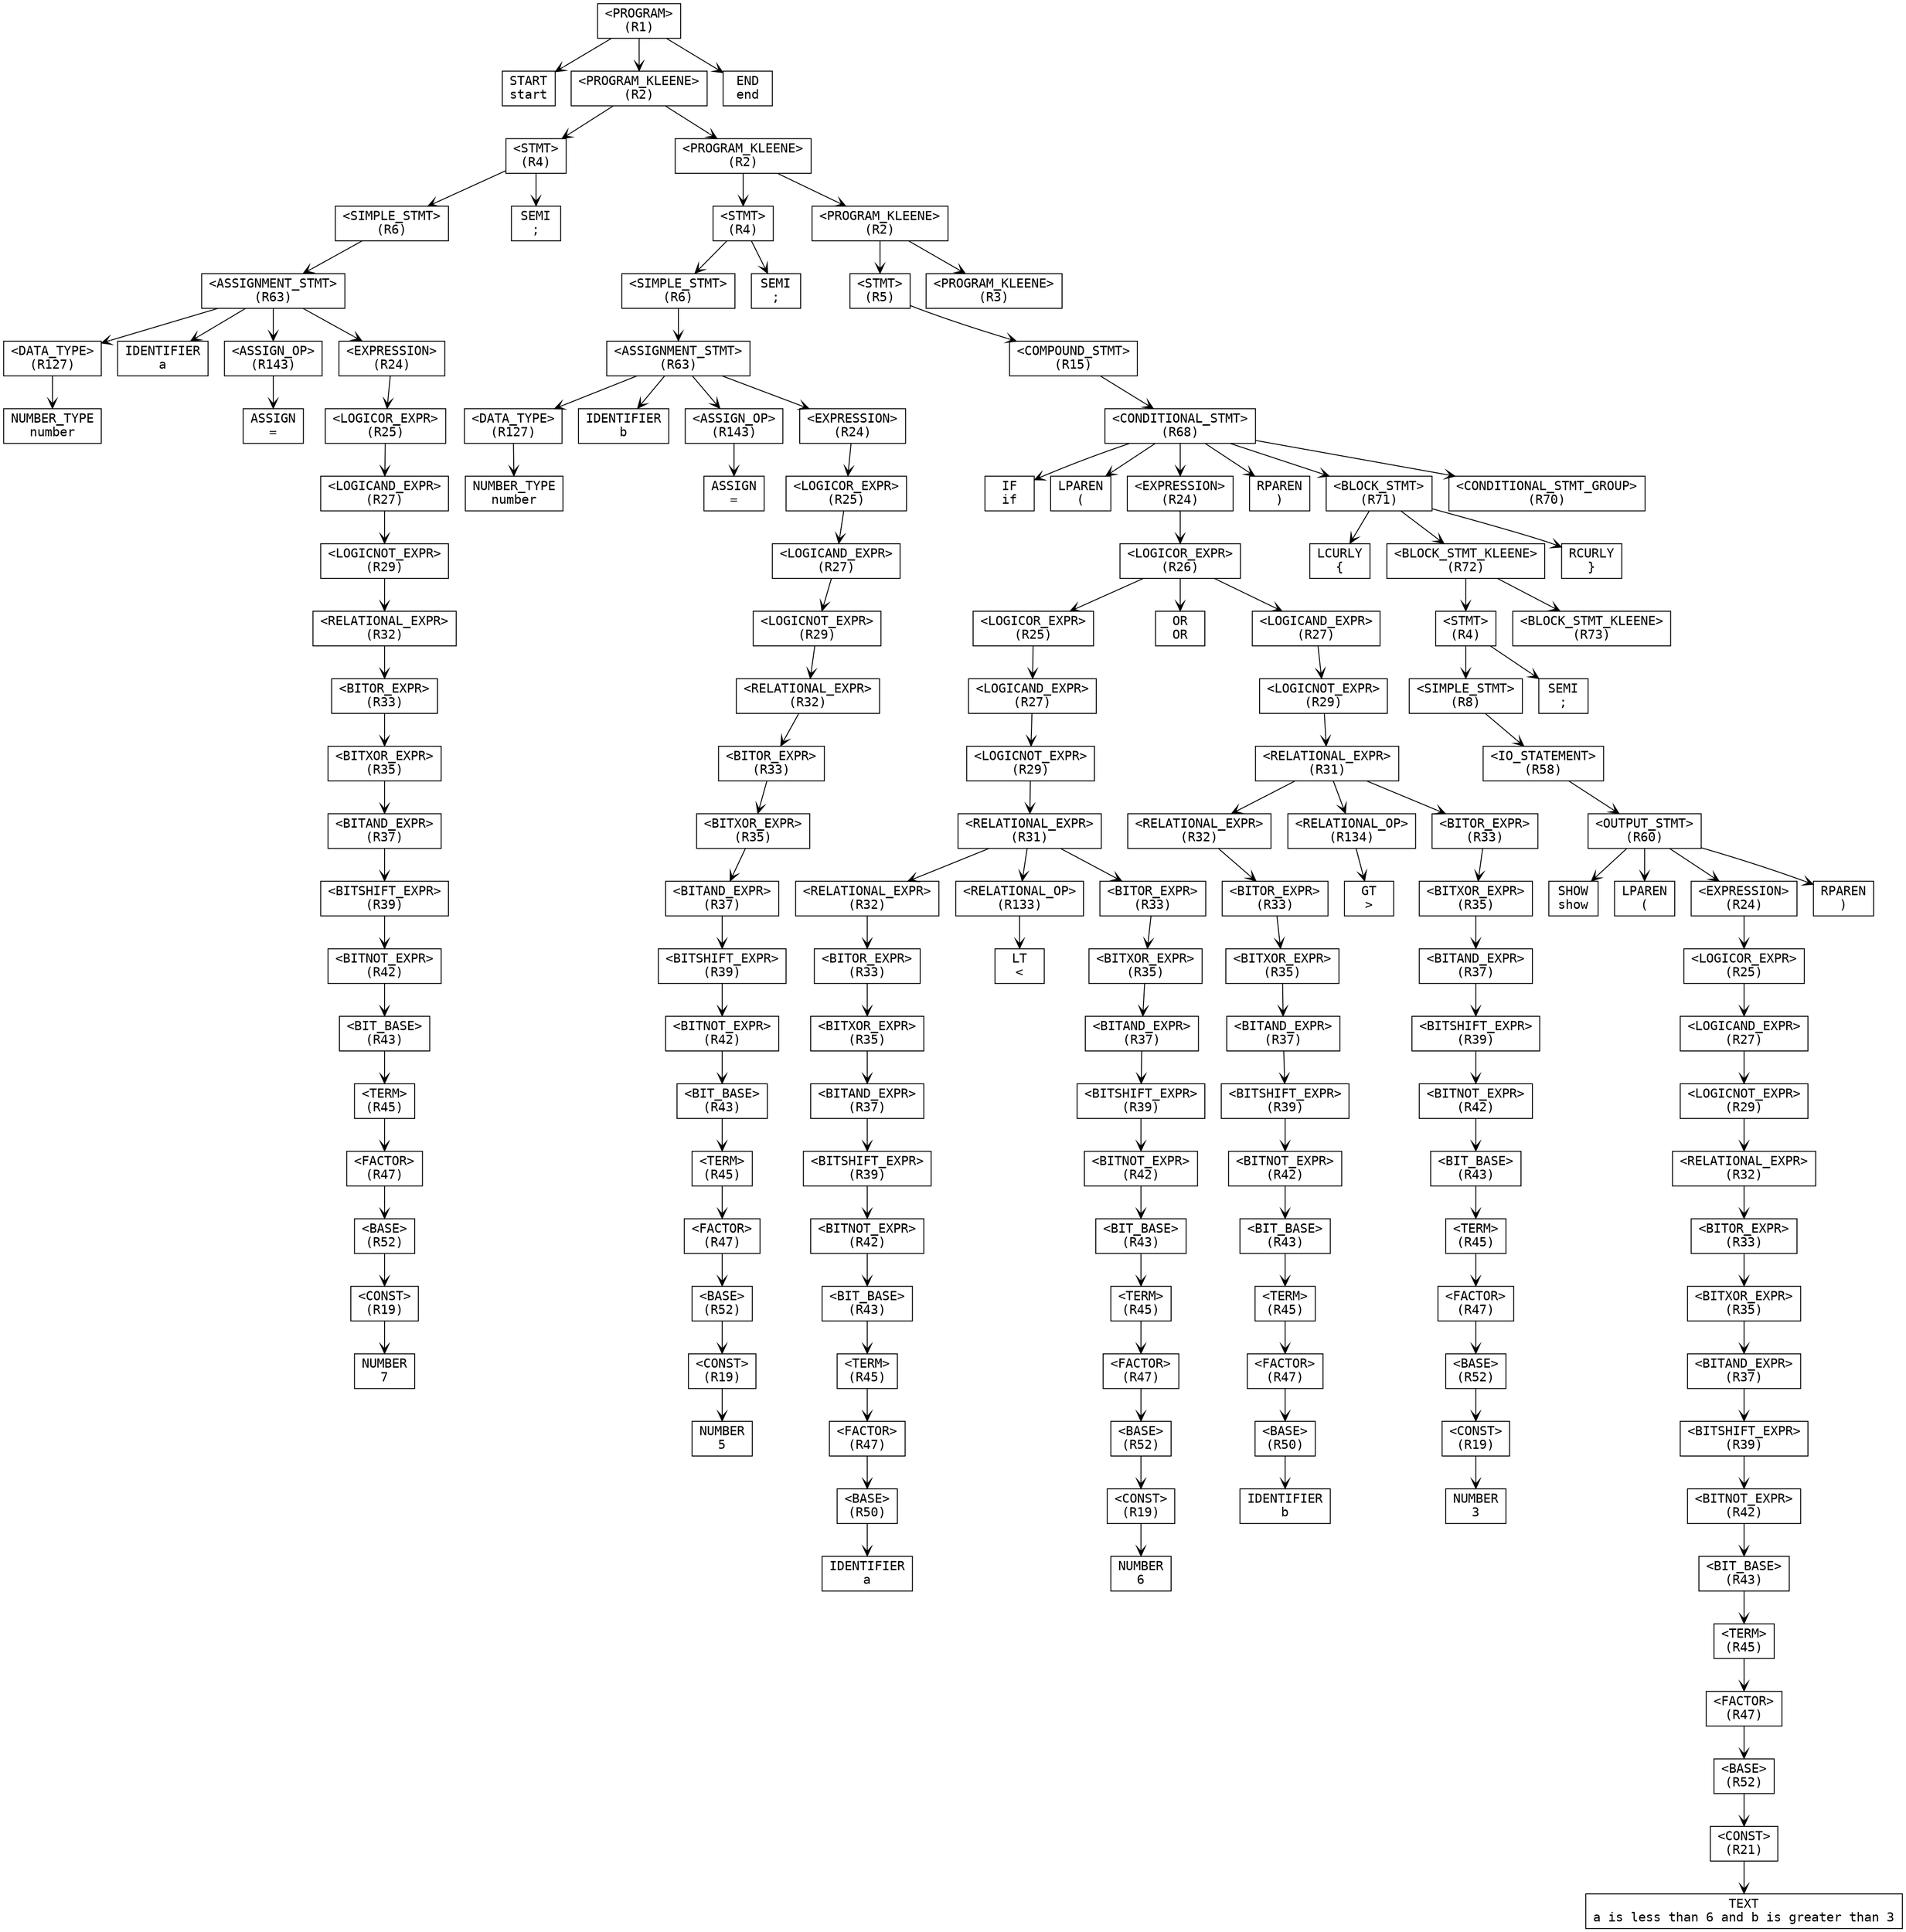 digraph ParseTree {
  node [shape=box, fontname="Courier"];
  edge [arrowhead=vee];
  n1201800545 [label="<PROGRAM>\n(R1)"];
  n1961605371 [label="START\nstart"];
  n1201800545 -> n1961605371;
  n1536781295 [label="<PROGRAM_KLEENE>\n(R2)"];
  n689754290 [label="<STMT>\n(R4)"];
  n1654236199 [label="<SIMPLE_STMT>\n(R6)"];
  n817180867 [label="<ASSIGNMENT_STMT>\n(R63)"];
  n543417129 [label="<DATA_TYPE>\n(R127)"];
  n1865760471 [label="NUMBER_TYPE\nnumber"];
  n543417129 -> n1865760471;
  n817180867 -> n543417129;
  n1084360586 [label="IDENTIFIER\na"];
  n817180867 -> n1084360586;
  n1493697653 [label="<ASSIGN_OP>\n(R143)"];
  n1716379350 [label="ASSIGN\n="];
  n1493697653 -> n1716379350;
  n817180867 -> n1493697653;
  n550016846 [label="<EXPRESSION>\n(R24)"];
  n1887853194 [label="<LOGICOR_EXPR>\n(R25)"];
  n1773454147 [label="<LOGICAND_EXPR>\n(R27)"];
  n1627851725 [label="<LOGICNOT_EXPR>\n(R29)"];
  n85033540 [label="<RELATIONAL_EXPR>\n(R32)"];
  n1199688294 [label="<BITOR_EXPR>\n(R33)"];
  n140556046 [label="<BITXOR_EXPR>\n(R35)"];
  n1373670572 [label="<BITAND_EXPR>\n(R37)"];
  n1491744630 [label="<BITSHIFT_EXPR>\n(R39)"];
  n292619511 [label="<BITNOT_EXPR>\n(R42)"];
  n480512272 [label="<BIT_BASE>\n(R43)"];
  n1240757188 [label="<TERM>\n(R45)"];
  n1076669451 [label="<FACTOR>\n(R47)"];
  n1499684421 [label="<BASE>\n(R52)"];
  n1697849584 [label="<CONST>\n(R19)"];
  n263394753 [label="NUMBER\n7"];
  n1697849584 -> n263394753;
  n1499684421 -> n1697849584;
  n1076669451 -> n1499684421;
  n1240757188 -> n1076669451;
  n480512272 -> n1240757188;
  n292619511 -> n480512272;
  n1491744630 -> n292619511;
  n1373670572 -> n1491744630;
  n140556046 -> n1373670572;
  n1199688294 -> n140556046;
  n85033540 -> n1199688294;
  n1627851725 -> n85033540;
  n1773454147 -> n1627851725;
  n1887853194 -> n1773454147;
  n550016846 -> n1887853194;
  n817180867 -> n550016846;
  n1654236199 -> n817180867;
  n689754290 -> n1654236199;
  n710589640 [label="SEMI\n;"];
  n689754290 -> n710589640;
  n1536781295 -> n689754290;
  n1762156208 [label="<PROGRAM_KLEENE>\n(R2)"];
  n364959681 [label="<STMT>\n(R4)"];
  n46847397 [label="<SIMPLE_STMT>\n(R6)"];
  n2106168776 [label="<ASSIGNMENT_STMT>\n(R63)"];
  n1457498391 [label="<DATA_TYPE>\n(R127)"];
  n1169294034 [label="NUMBER_TYPE\nnumber"];
  n1457498391 -> n1169294034;
  n2106168776 -> n1457498391;
  n293703740 [label="IDENTIFIER\nb"];
  n2106168776 -> n293703740;
  n538402833 [label="<ASSIGN_OP>\n(R143)"];
  n187429397 [label="ASSIGN\n="];
  n538402833 -> n187429397;
  n2106168776 -> n538402833;
  n1583007024 [label="<EXPRESSION>\n(R24)"];
  n1128771255 [label="<LOGICOR_EXPR>\n(R25)"];
  n1481328934 [label="<LOGICAND_EXPR>\n(R27)"];
  n212120416 [label="<LOGICNOT_EXPR>\n(R29)"];
  n81761409 [label="<RELATIONAL_EXPR>\n(R32)"];
  n2048106683 [label="<BITOR_EXPR>\n(R33)"];
  n2022954150 [label="<BITXOR_EXPR>\n(R35)"];
  n1359300455 [label="<BITAND_EXPR>\n(R37)"];
  n688302682 [label="<BITSHIFT_EXPR>\n(R39)"];
  n1324859833 [label="<BITNOT_EXPR>\n(R42)"];
  n682035749 [label="<BIT_BASE>\n(R43)"];
  n1407344169 [label="<TERM>\n(R45)"];
  n1336568437 [label="<FACTOR>\n(R47)"];
  n1059094576 [label="<BASE>\n(R52)"];
  n793134035 [label="<CONST>\n(R19)"];
  n1855210244 [label="NUMBER\n5"];
  n793134035 -> n1855210244;
  n1059094576 -> n793134035;
  n1336568437 -> n1059094576;
  n1407344169 -> n1336568437;
  n682035749 -> n1407344169;
  n1324859833 -> n682035749;
  n688302682 -> n1324859833;
  n1359300455 -> n688302682;
  n2022954150 -> n1359300455;
  n2048106683 -> n2022954150;
  n81761409 -> n2048106683;
  n212120416 -> n81761409;
  n1481328934 -> n212120416;
  n1128771255 -> n1481328934;
  n1583007024 -> n1128771255;
  n2106168776 -> n1583007024;
  n46847397 -> n2106168776;
  n364959681 -> n46847397;
  n1928422753 [label="SEMI\n;"];
  n364959681 -> n1928422753;
  n1762156208 -> n364959681;
  n1231768079 [label="<PROGRAM_KLEENE>\n(R2)"];
  n1412354090 [label="<STMT>\n(R5)"];
  n418260424 [label="<COMPOUND_STMT>\n(R15)"];
  n1640858073 [label="<CONDITIONAL_STMT>\n(R68)"];
  n1919255773 [label="IF\nif"];
  n1640858073 -> n1919255773;
  n1349039419 [label="LPAREN\n("];
  n1640858073 -> n1349039419;
  n960567963 [label="<EXPRESSION>\n(R24)"];
  n881821475 [label="<LOGICOR_EXPR>\n(R26)"];
  n1779613187 [label="<LOGICOR_EXPR>\n(R25)"];
  n2143690519 [label="<LOGICAND_EXPR>\n(R27)"];
  n1323452342 [label="<LOGICNOT_EXPR>\n(R29)"];
  n110917590 [label="<RELATIONAL_EXPR>\n(R31)"];
  n2038510496 [label="<RELATIONAL_EXPR>\n(R32)"];
  n921744672 [label="<BITOR_EXPR>\n(R33)"];
  n1794345919 [label="<BITXOR_EXPR>\n(R35)"];
  n255091696 [label="<BITAND_EXPR>\n(R37)"];
  n2144886149 [label="<BITSHIFT_EXPR>\n(R39)"];
  n1286782699 [label="<BITNOT_EXPR>\n(R42)"];
  n988441265 [label="<BIT_BASE>\n(R43)"];
  n384677375 [label="<TERM>\n(R45)"];
  n728032978 [label="<FACTOR>\n(R47)"];
  n1928872115 [label="<BASE>\n(R50)"];
  n464389055 [label="IDENTIFIER\na"];
  n1928872115 -> n464389055;
  n728032978 -> n1928872115;
  n384677375 -> n728032978;
  n988441265 -> n384677375;
  n1286782699 -> n988441265;
  n2144886149 -> n1286782699;
  n255091696 -> n2144886149;
  n1794345919 -> n255091696;
  n921744672 -> n1794345919;
  n2038510496 -> n921744672;
  n110917590 -> n2038510496;
  n1612124024 [label="<RELATIONAL_OP>\n(R133)"];
  n1816737758 [label="LT\n<"];
  n1612124024 -> n1816737758;
  n110917590 -> n1612124024;
  n1552158524 [label="<BITOR_EXPR>\n(R33)"];
  n928799976 [label="<BITXOR_EXPR>\n(R35)"];
  n1869146548 [label="<BITAND_EXPR>\n(R37)"];
  n1245365312 [label="<BITSHIFT_EXPR>\n(R39)"];
  n909893588 [label="<BITNOT_EXPR>\n(R42)"];
  n1674931943 [label="<BIT_BASE>\n(R43)"];
  n1264066144 [label="<TERM>\n(R45)"];
  n1474087823 [label="<FACTOR>\n(R47)"];
  n1064397791 [label="<BASE>\n(R52)"];
  n2006681728 [label="<CONST>\n(R19)"];
  n2092638989 [label="NUMBER\n6"];
  n2006681728 -> n2092638989;
  n1064397791 -> n2006681728;
  n1474087823 -> n1064397791;
  n1264066144 -> n1474087823;
  n1674931943 -> n1264066144;
  n909893588 -> n1674931943;
  n1245365312 -> n909893588;
  n1869146548 -> n1245365312;
  n928799976 -> n1869146548;
  n1552158524 -> n928799976;
  n110917590 -> n1552158524;
  n1323452342 -> n110917590;
  n2143690519 -> n1323452342;
  n1779613187 -> n2143690519;
  n881821475 -> n1779613187;
  n1292509094 [label="OR\nOR"];
  n881821475 -> n1292509094;
  n2031200843 [label="<LOGICAND_EXPR>\n(R27)"];
  n1390801505 [label="<LOGICNOT_EXPR>\n(R29)"];
  n2011369595 [label="<RELATIONAL_EXPR>\n(R31)"];
  n1779029518 [label="<RELATIONAL_EXPR>\n(R32)"];
  n515799798 [label="<BITOR_EXPR>\n(R33)"];
  n1672869306 [label="<BITXOR_EXPR>\n(R35)"];
  n205148543 [label="<BITAND_EXPR>\n(R37)"];
  n673668944 [label="<BITSHIFT_EXPR>\n(R39)"];
  n1168374120 [label="<BITNOT_EXPR>\n(R42)"];
  n158850115 [label="<BIT_BASE>\n(R43)"];
  n1469629883 [label="<TERM>\n(R45)"];
  n1163382215 [label="<FACTOR>\n(R47)"];
  n535106748 [label="<BASE>\n(R50)"];
  n684152519 [label="IDENTIFIER\nb"];
  n535106748 -> n684152519;
  n1163382215 -> n535106748;
  n1469629883 -> n1163382215;
  n158850115 -> n1469629883;
  n1168374120 -> n158850115;
  n673668944 -> n1168374120;
  n205148543 -> n673668944;
  n1672869306 -> n205148543;
  n515799798 -> n1672869306;
  n1779029518 -> n515799798;
  n2011369595 -> n1779029518;
  n971242361 [label="<RELATIONAL_OP>\n(R134)"];
  n1109467255 [label="GT\n>"];
  n971242361 -> n1109467255;
  n2011369595 -> n971242361;
  n1976999035 [label="<BITOR_EXPR>\n(R33)"];
  n1739955560 [label="<BITXOR_EXPR>\n(R35)"];
  n1093372628 [label="<BITAND_EXPR>\n(R37)"];
  n172111902 [label="<BITSHIFT_EXPR>\n(R39)"];
  n1261848681 [label="<BITNOT_EXPR>\n(R42)"];
  n2343610 [label="<BIT_BASE>\n(R43)"];
  n490968384 [label="<TERM>\n(R45)"];
  n115006526 [label="<FACTOR>\n(R47)"];
  n2136385932 [label="<BASE>\n(R52)"];
  n1635685070 [label="<CONST>\n(R19)"];
  n1620505140 [label="NUMBER\n3"];
  n1635685070 -> n1620505140;
  n2136385932 -> n1635685070;
  n115006526 -> n2136385932;
  n490968384 -> n115006526;
  n2343610 -> n490968384;
  n1261848681 -> n2343610;
  n172111902 -> n1261848681;
  n1093372628 -> n172111902;
  n1739955560 -> n1093372628;
  n1976999035 -> n1739955560;
  n2011369595 -> n1976999035;
  n1390801505 -> n2011369595;
  n2031200843 -> n1390801505;
  n881821475 -> n2031200843;
  n960567963 -> n881821475;
  n1640858073 -> n960567963;
  n813562164 [label="RPAREN\n)"];
  n1640858073 -> n813562164;
  n2049780862 [label="<BLOCK_STMT>\n(R71)"];
  n1875912983 [label="LCURLY\n{"];
  n2049780862 -> n1875912983;
  n947941771 [label="<BLOCK_STMT_KLEENE>\n(R72)"];
  n1743494134 [label="<STMT>\n(R4)"];
  n1958090153 [label="<SIMPLE_STMT>\n(R8)"];
  n448791225 [label="<IO_STATEMENT>\n(R58)"];
  n569844803 [label="<OUTPUT_STMT>\n(R60)"];
  n444088224 [label="SHOW\nshow"];
  n569844803 -> n444088224;
  n1579641371 [label="LPAREN\n("];
  n569844803 -> n1579641371;
  n1156083372 [label="<EXPRESSION>\n(R24)"];
  n1554358094 [label="<LOGICOR_EXPR>\n(R25)"];
  n125513285 [label="<LOGICAND_EXPR>\n(R27)"];
  n1659497219 [label="<LOGICNOT_EXPR>\n(R29)"];
  n1710449916 [label="<RELATIONAL_EXPR>\n(R32)"];
  n366794979 [label="<BITOR_EXPR>\n(R33)"];
  n1259066651 [label="<BITXOR_EXPR>\n(R35)"];
  n1712819850 [label="<BITAND_EXPR>\n(R37)"];
  n406704688 [label="<BITSHIFT_EXPR>\n(R39)"];
  n1809127956 [label="<BITNOT_EXPR>\n(R42)"];
  n2128853368 [label="<BIT_BASE>\n(R43)"];
  n609885168 [label="<TERM>\n(R45)"];
  n1384177945 [label="<FACTOR>\n(R47)"];
  n289821927 [label="<BASE>\n(R52)"];
  n1921849294 [label="<CONST>\n(R21)"];
  n117180404 [label="TEXT\na is less than 6 and b is greater than 3"];
  n1921849294 -> n117180404;
  n289821927 -> n1921849294;
  n1384177945 -> n289821927;
  n609885168 -> n1384177945;
  n2128853368 -> n609885168;
  n1809127956 -> n2128853368;
  n406704688 -> n1809127956;
  n1712819850 -> n406704688;
  n1259066651 -> n1712819850;
  n366794979 -> n1259066651;
  n1710449916 -> n366794979;
  n1659497219 -> n1710449916;
  n125513285 -> n1659497219;
  n1554358094 -> n125513285;
  n1156083372 -> n1554358094;
  n569844803 -> n1156083372;
  n1394718235 [label="RPAREN\n)"];
  n569844803 -> n1394718235;
  n448791225 -> n569844803;
  n1958090153 -> n448791225;
  n1743494134 -> n1958090153;
  n1885544948 [label="SEMI\n;"];
  n1743494134 -> n1885544948;
  n947941771 -> n1743494134;
  n1783266129 [label="<BLOCK_STMT_KLEENE>\n(R73)"];
  n947941771 -> n1783266129;
  n2049780862 -> n947941771;
  n216994379 [label="RCURLY\n}"];
  n2049780862 -> n216994379;
  n1640858073 -> n2049780862;
  n1386278051 [label="<CONDITIONAL_STMT_GROUP>\n(R70)"];
  n1640858073 -> n1386278051;
  n418260424 -> n1640858073;
  n1412354090 -> n418260424;
  n1231768079 -> n1412354090;
  n1000676226 [label="<PROGRAM_KLEENE>\n(R3)"];
  n1231768079 -> n1000676226;
  n1762156208 -> n1231768079;
  n1536781295 -> n1762156208;
  n1201800545 -> n1536781295;
  n34369364 [label="END\nend"];
  n1201800545 -> n34369364;
}